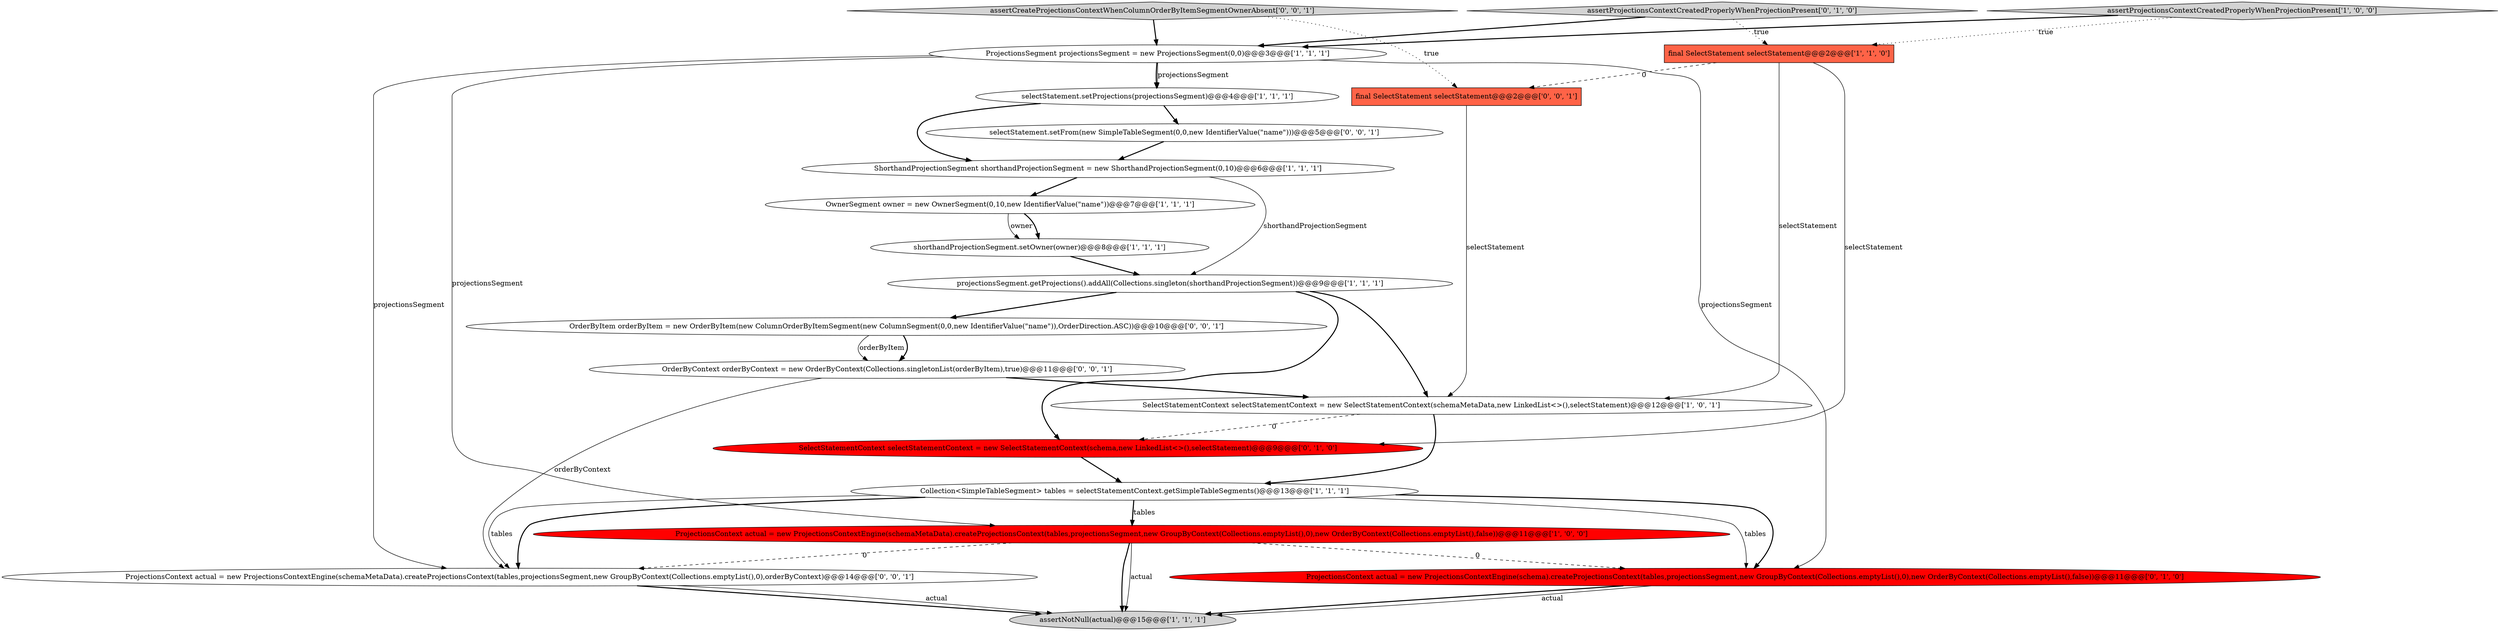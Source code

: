 digraph {
17 [style = filled, label = "final SelectStatement selectStatement@@@2@@@['0', '0', '1']", fillcolor = tomato, shape = box image = "AAA0AAABBB3BBB"];
2 [style = filled, label = "selectStatement.setProjections(projectionsSegment)@@@4@@@['1', '1', '1']", fillcolor = white, shape = ellipse image = "AAA0AAABBB1BBB"];
6 [style = filled, label = "assertNotNull(actual)@@@15@@@['1', '1', '1']", fillcolor = lightgray, shape = ellipse image = "AAA0AAABBB1BBB"];
7 [style = filled, label = "ProjectionsSegment projectionsSegment = new ProjectionsSegment(0,0)@@@3@@@['1', '1', '1']", fillcolor = white, shape = ellipse image = "AAA0AAABBB1BBB"];
12 [style = filled, label = "ProjectionsContext actual = new ProjectionsContextEngine(schema).createProjectionsContext(tables,projectionsSegment,new GroupByContext(Collections.emptyList(),0),new OrderByContext(Collections.emptyList(),false))@@@11@@@['0', '1', '0']", fillcolor = red, shape = ellipse image = "AAA1AAABBB2BBB"];
8 [style = filled, label = "ProjectionsContext actual = new ProjectionsContextEngine(schemaMetaData).createProjectionsContext(tables,projectionsSegment,new GroupByContext(Collections.emptyList(),0),new OrderByContext(Collections.emptyList(),false))@@@11@@@['1', '0', '0']", fillcolor = red, shape = ellipse image = "AAA1AAABBB1BBB"];
5 [style = filled, label = "Collection<SimpleTableSegment> tables = selectStatementContext.getSimpleTableSegments()@@@13@@@['1', '1', '1']", fillcolor = white, shape = ellipse image = "AAA0AAABBB1BBB"];
11 [style = filled, label = "shorthandProjectionSegment.setOwner(owner)@@@8@@@['1', '1', '1']", fillcolor = white, shape = ellipse image = "AAA0AAABBB1BBB"];
20 [style = filled, label = "assertCreateProjectionsContextWhenColumnOrderByItemSegmentOwnerAbsent['0', '0', '1']", fillcolor = lightgray, shape = diamond image = "AAA0AAABBB3BBB"];
4 [style = filled, label = "projectionsSegment.getProjections().addAll(Collections.singleton(shorthandProjectionSegment))@@@9@@@['1', '1', '1']", fillcolor = white, shape = ellipse image = "AAA0AAABBB1BBB"];
9 [style = filled, label = "assertProjectionsContextCreatedProperlyWhenProjectionPresent['1', '0', '0']", fillcolor = lightgray, shape = diamond image = "AAA0AAABBB1BBB"];
18 [style = filled, label = "OrderByContext orderByContext = new OrderByContext(Collections.singletonList(orderByItem),true)@@@11@@@['0', '0', '1']", fillcolor = white, shape = ellipse image = "AAA0AAABBB3BBB"];
3 [style = filled, label = "final SelectStatement selectStatement@@@2@@@['1', '1', '0']", fillcolor = tomato, shape = box image = "AAA0AAABBB1BBB"];
13 [style = filled, label = "SelectStatementContext selectStatementContext = new SelectStatementContext(schema,new LinkedList<>(),selectStatement)@@@9@@@['0', '1', '0']", fillcolor = red, shape = ellipse image = "AAA1AAABBB2BBB"];
16 [style = filled, label = "ProjectionsContext actual = new ProjectionsContextEngine(schemaMetaData).createProjectionsContext(tables,projectionsSegment,new GroupByContext(Collections.emptyList(),0),orderByContext)@@@14@@@['0', '0', '1']", fillcolor = white, shape = ellipse image = "AAA0AAABBB3BBB"];
10 [style = filled, label = "ShorthandProjectionSegment shorthandProjectionSegment = new ShorthandProjectionSegment(0,10)@@@6@@@['1', '1', '1']", fillcolor = white, shape = ellipse image = "AAA0AAABBB1BBB"];
0 [style = filled, label = "OwnerSegment owner = new OwnerSegment(0,10,new IdentifierValue(\"name\"))@@@7@@@['1', '1', '1']", fillcolor = white, shape = ellipse image = "AAA0AAABBB1BBB"];
19 [style = filled, label = "selectStatement.setFrom(new SimpleTableSegment(0,0,new IdentifierValue(\"name\")))@@@5@@@['0', '0', '1']", fillcolor = white, shape = ellipse image = "AAA0AAABBB3BBB"];
15 [style = filled, label = "OrderByItem orderByItem = new OrderByItem(new ColumnOrderByItemSegment(new ColumnSegment(0,0,new IdentifierValue(\"name\")),OrderDirection.ASC))@@@10@@@['0', '0', '1']", fillcolor = white, shape = ellipse image = "AAA0AAABBB3BBB"];
1 [style = filled, label = "SelectStatementContext selectStatementContext = new SelectStatementContext(schemaMetaData,new LinkedList<>(),selectStatement)@@@12@@@['1', '0', '1']", fillcolor = white, shape = ellipse image = "AAA0AAABBB1BBB"];
14 [style = filled, label = "assertProjectionsContextCreatedProperlyWhenProjectionPresent['0', '1', '0']", fillcolor = lightgray, shape = diamond image = "AAA0AAABBB2BBB"];
1->5 [style = bold, label=""];
5->8 [style = bold, label=""];
7->8 [style = solid, label="projectionsSegment"];
8->16 [style = dashed, label="0"];
2->19 [style = bold, label=""];
3->17 [style = dashed, label="0"];
20->17 [style = dotted, label="true"];
0->11 [style = solid, label="owner"];
16->6 [style = bold, label=""];
5->16 [style = solid, label="tables"];
11->4 [style = bold, label=""];
4->13 [style = bold, label=""];
4->15 [style = bold, label=""];
0->11 [style = bold, label=""];
19->10 [style = bold, label=""];
8->12 [style = dashed, label="0"];
3->13 [style = solid, label="selectStatement"];
8->6 [style = bold, label=""];
9->7 [style = bold, label=""];
2->10 [style = bold, label=""];
12->6 [style = bold, label=""];
17->1 [style = solid, label="selectStatement"];
15->18 [style = bold, label=""];
14->7 [style = bold, label=""];
1->13 [style = dashed, label="0"];
5->16 [style = bold, label=""];
10->4 [style = solid, label="shorthandProjectionSegment"];
7->12 [style = solid, label="projectionsSegment"];
7->16 [style = solid, label="projectionsSegment"];
15->18 [style = solid, label="orderByItem"];
5->8 [style = solid, label="tables"];
8->6 [style = solid, label="actual"];
18->1 [style = bold, label=""];
5->12 [style = bold, label=""];
3->1 [style = solid, label="selectStatement"];
5->12 [style = solid, label="tables"];
7->2 [style = solid, label="projectionsSegment"];
7->2 [style = bold, label=""];
10->0 [style = bold, label=""];
16->6 [style = solid, label="actual"];
13->5 [style = bold, label=""];
14->3 [style = dotted, label="true"];
4->1 [style = bold, label=""];
12->6 [style = solid, label="actual"];
20->7 [style = bold, label=""];
9->3 [style = dotted, label="true"];
18->16 [style = solid, label="orderByContext"];
}
